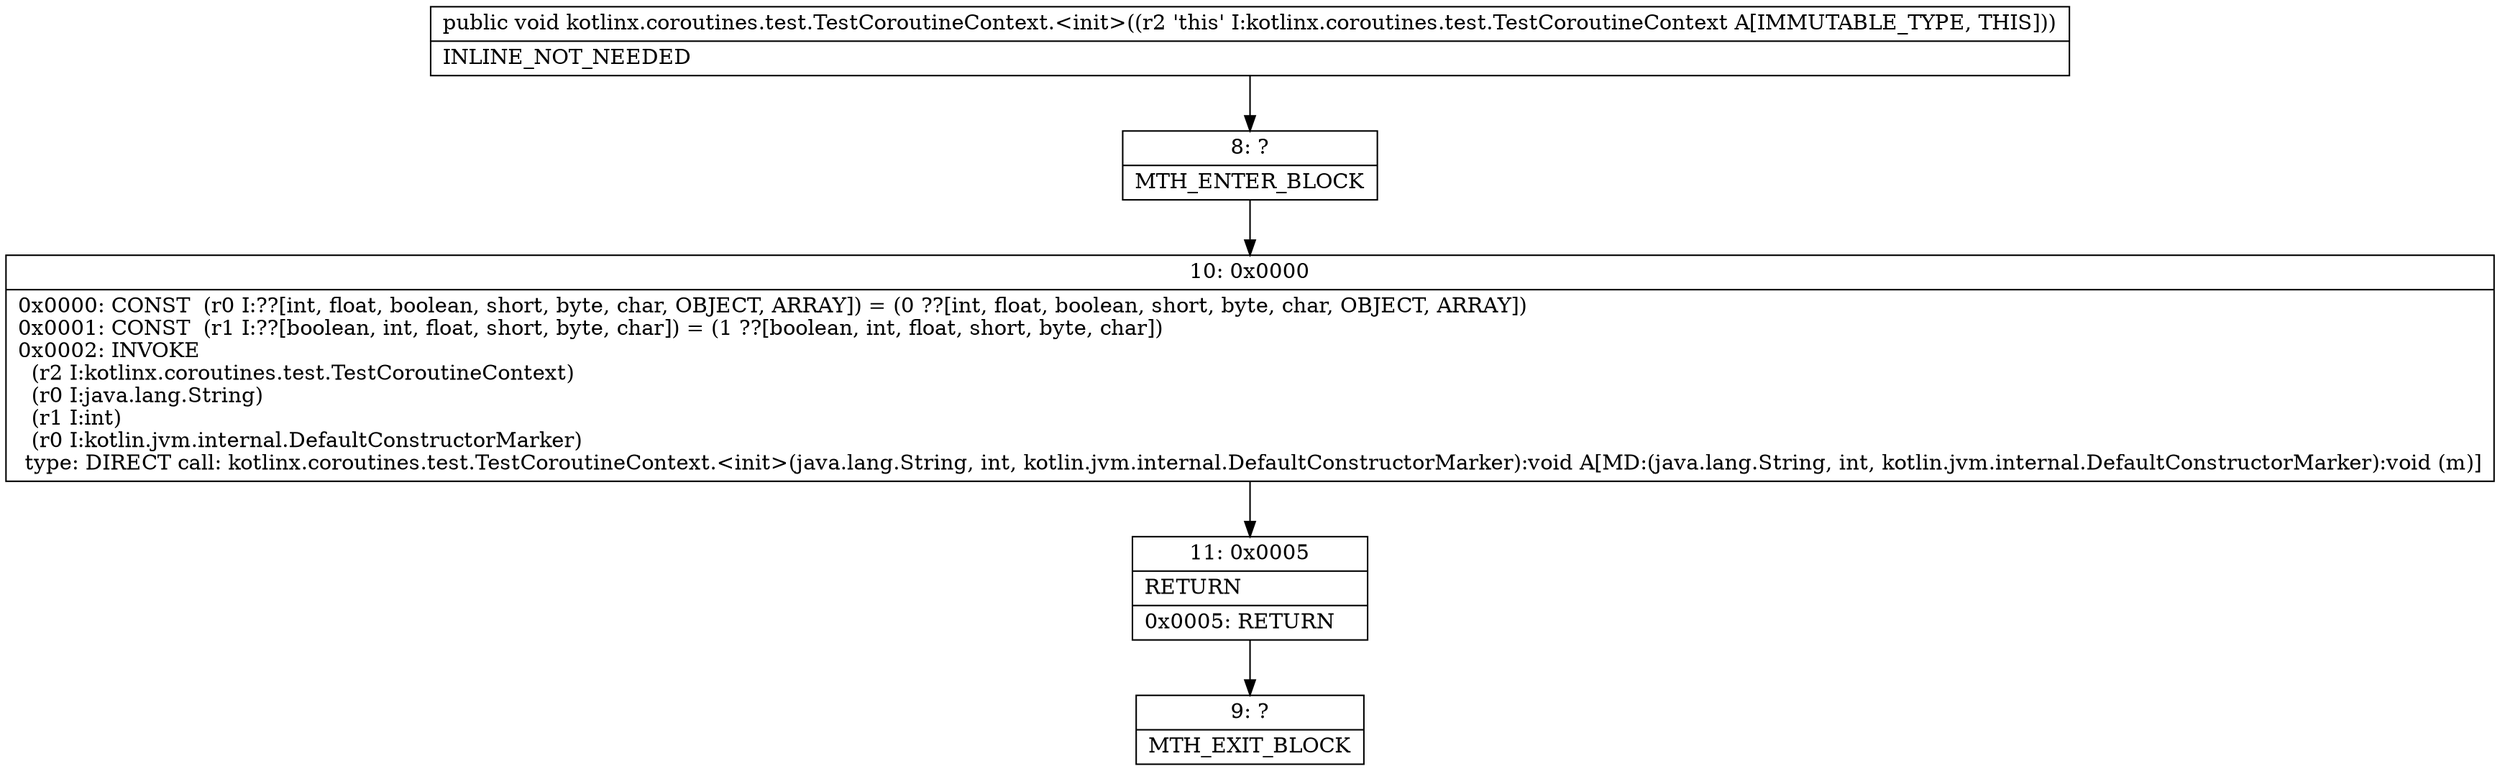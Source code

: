 digraph "CFG forkotlinx.coroutines.test.TestCoroutineContext.\<init\>()V" {
Node_8 [shape=record,label="{8\:\ ?|MTH_ENTER_BLOCK\l}"];
Node_10 [shape=record,label="{10\:\ 0x0000|0x0000: CONST  (r0 I:??[int, float, boolean, short, byte, char, OBJECT, ARRAY]) = (0 ??[int, float, boolean, short, byte, char, OBJECT, ARRAY]) \l0x0001: CONST  (r1 I:??[boolean, int, float, short, byte, char]) = (1 ??[boolean, int, float, short, byte, char]) \l0x0002: INVOKE  \l  (r2 I:kotlinx.coroutines.test.TestCoroutineContext)\l  (r0 I:java.lang.String)\l  (r1 I:int)\l  (r0 I:kotlin.jvm.internal.DefaultConstructorMarker)\l type: DIRECT call: kotlinx.coroutines.test.TestCoroutineContext.\<init\>(java.lang.String, int, kotlin.jvm.internal.DefaultConstructorMarker):void A[MD:(java.lang.String, int, kotlin.jvm.internal.DefaultConstructorMarker):void (m)]\l}"];
Node_11 [shape=record,label="{11\:\ 0x0005|RETURN\l|0x0005: RETURN   \l}"];
Node_9 [shape=record,label="{9\:\ ?|MTH_EXIT_BLOCK\l}"];
MethodNode[shape=record,label="{public void kotlinx.coroutines.test.TestCoroutineContext.\<init\>((r2 'this' I:kotlinx.coroutines.test.TestCoroutineContext A[IMMUTABLE_TYPE, THIS]))  | INLINE_NOT_NEEDED\l}"];
MethodNode -> Node_8;Node_8 -> Node_10;
Node_10 -> Node_11;
Node_11 -> Node_9;
}

